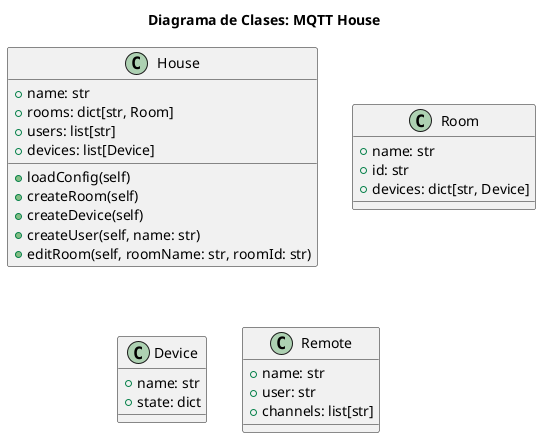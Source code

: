 @startuml classDiagram

    title Diagrama de Clases: MQTT House

    ' Definición de clases
    class House {
        +name: str
        +rooms: dict[str, Room]
        +users: list[str]
        +devices: list[Device]

        +loadConfig(self)
        +createRoom(self)
        +createDevice(self)
        +createUser(self, name: str)
        +editRoom(self, roomName: str, roomId: str)
    }

    class Room {
        +name: str
        +id: str
        +devices: dict[str, Device]
    }

    class Device {
        +name: str
        +state: dict
    }

    class Remote {
        +name: str
        +user: str
        +channels: list[str]


    }

@enduml